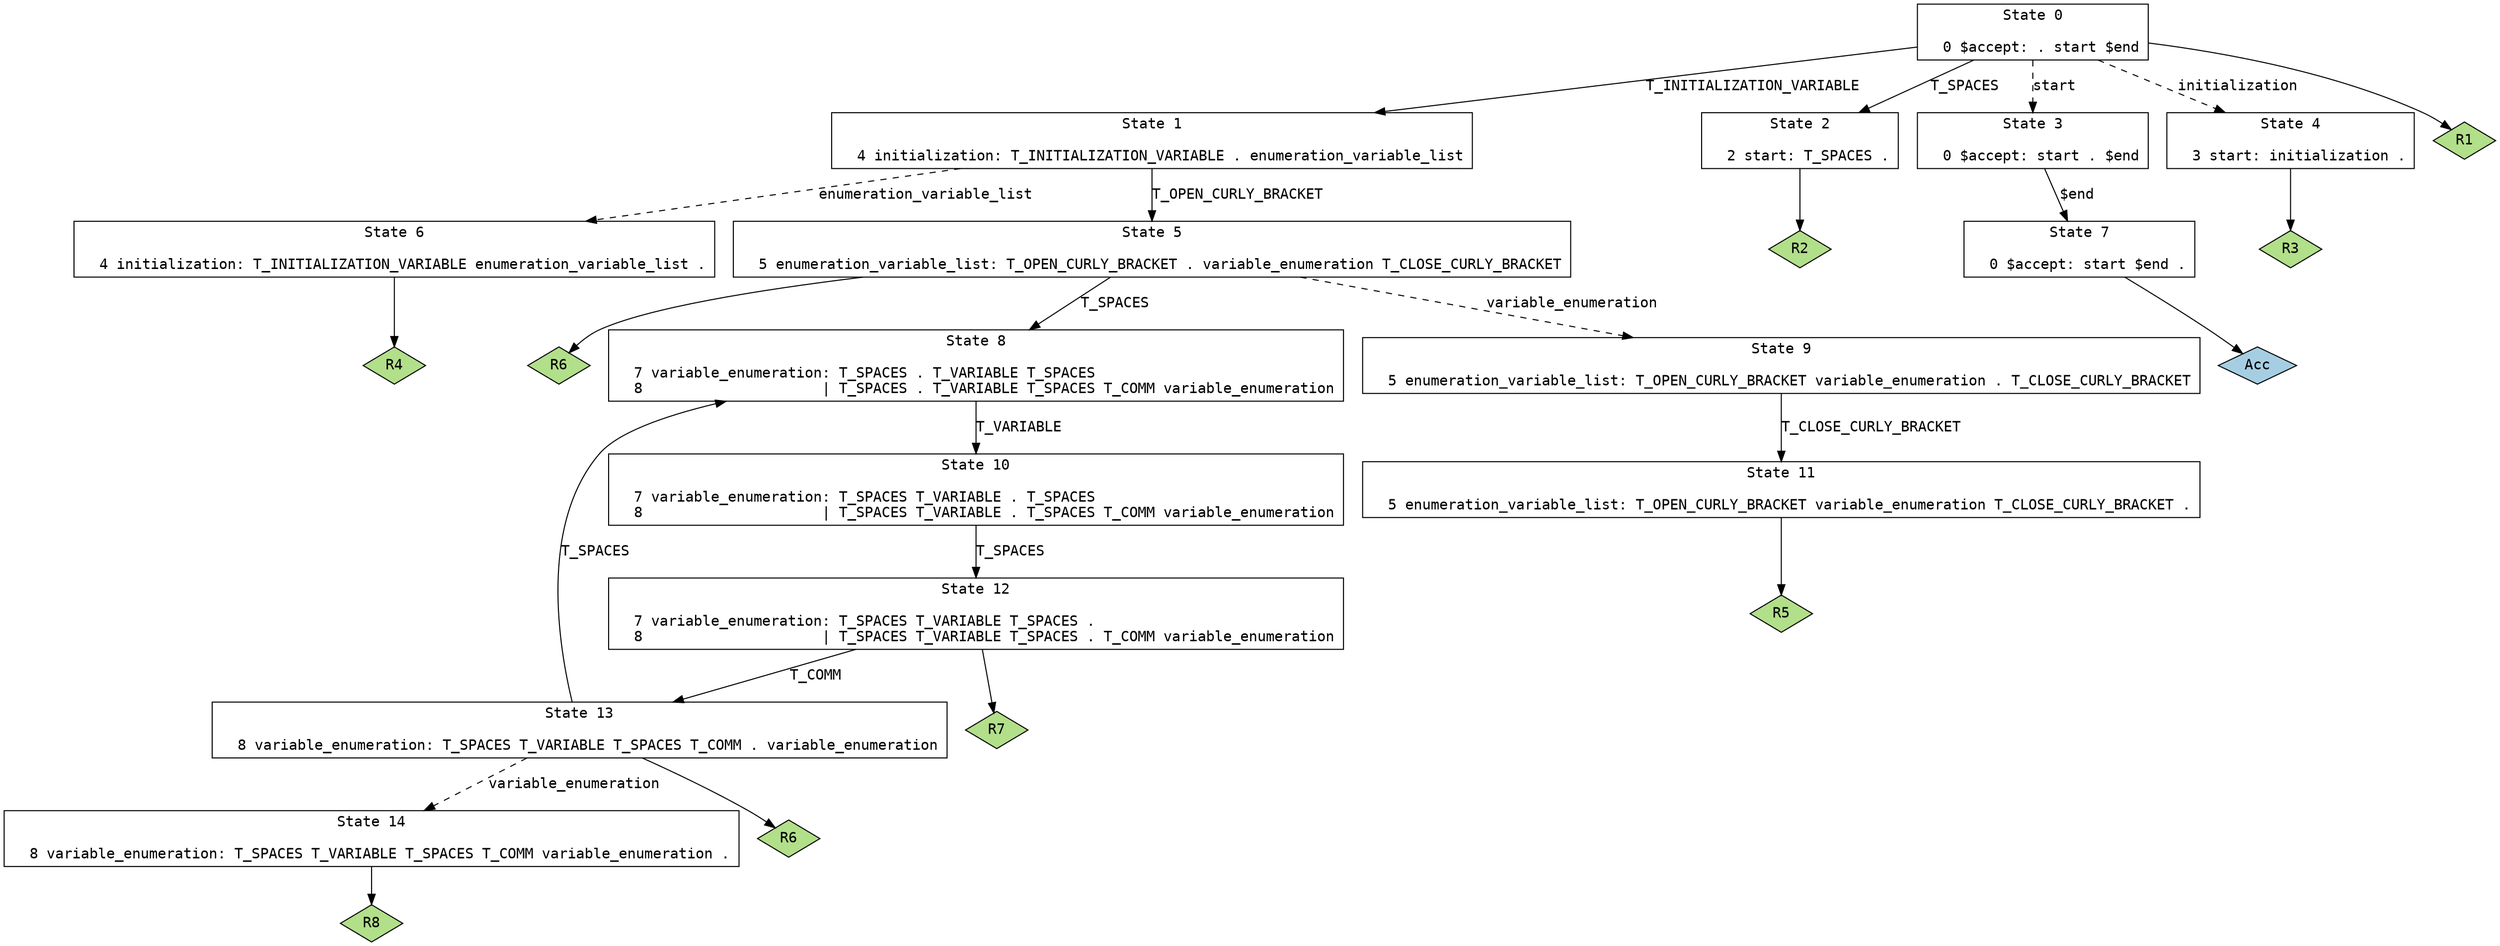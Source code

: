 // Generated by GNU Bison 3.5.1.
// Report bugs to <bug-bison@gnu.org>.
// Home page: <https://www.gnu.org/software/bison/>.

digraph "gram.ypp"
{
  node [fontname = courier, shape = box, colorscheme = paired6]
  edge [fontname = courier]

  0 [label="State 0\n\l  0 $accept: . start $end\l"]
  0 -> 1 [style=solid label="T_INITIALIZATION_VARIABLE"]
  0 -> 2 [style=solid label="T_SPACES"]
  0 -> 3 [style=dashed label="start"]
  0 -> 4 [style=dashed label="initialization"]
  0 -> "0R1" [style=solid]
 "0R1" [label="R1", fillcolor=3, shape=diamond, style=filled]
  1 [label="State 1\n\l  4 initialization: T_INITIALIZATION_VARIABLE . enumeration_variable_list\l"]
  1 -> 5 [style=solid label="T_OPEN_CURLY_BRACKET"]
  1 -> 6 [style=dashed label="enumeration_variable_list"]
  2 [label="State 2\n\l  2 start: T_SPACES .\l"]
  2 -> "2R2" [style=solid]
 "2R2" [label="R2", fillcolor=3, shape=diamond, style=filled]
  3 [label="State 3\n\l  0 $accept: start . $end\l"]
  3 -> 7 [style=solid label="$end"]
  4 [label="State 4\n\l  3 start: initialization .\l"]
  4 -> "4R3" [style=solid]
 "4R3" [label="R3", fillcolor=3, shape=diamond, style=filled]
  5 [label="State 5\n\l  5 enumeration_variable_list: T_OPEN_CURLY_BRACKET . variable_enumeration T_CLOSE_CURLY_BRACKET\l"]
  5 -> 8 [style=solid label="T_SPACES"]
  5 -> 9 [style=dashed label="variable_enumeration"]
  5 -> "5R6" [style=solid]
 "5R6" [label="R6", fillcolor=3, shape=diamond, style=filled]
  6 [label="State 6\n\l  4 initialization: T_INITIALIZATION_VARIABLE enumeration_variable_list .\l"]
  6 -> "6R4" [style=solid]
 "6R4" [label="R4", fillcolor=3, shape=diamond, style=filled]
  7 [label="State 7\n\l  0 $accept: start $end .\l"]
  7 -> "7R0" [style=solid]
 "7R0" [label="Acc", fillcolor=1, shape=diamond, style=filled]
  8 [label="State 8\n\l  7 variable_enumeration: T_SPACES . T_VARIABLE T_SPACES\l  8                     | T_SPACES . T_VARIABLE T_SPACES T_COMM variable_enumeration\l"]
  8 -> 10 [style=solid label="T_VARIABLE"]
  9 [label="State 9\n\l  5 enumeration_variable_list: T_OPEN_CURLY_BRACKET variable_enumeration . T_CLOSE_CURLY_BRACKET\l"]
  9 -> 11 [style=solid label="T_CLOSE_CURLY_BRACKET"]
  10 [label="State 10\n\l  7 variable_enumeration: T_SPACES T_VARIABLE . T_SPACES\l  8                     | T_SPACES T_VARIABLE . T_SPACES T_COMM variable_enumeration\l"]
  10 -> 12 [style=solid label="T_SPACES"]
  11 [label="State 11\n\l  5 enumeration_variable_list: T_OPEN_CURLY_BRACKET variable_enumeration T_CLOSE_CURLY_BRACKET .\l"]
  11 -> "11R5" [style=solid]
 "11R5" [label="R5", fillcolor=3, shape=diamond, style=filled]
  12 [label="State 12\n\l  7 variable_enumeration: T_SPACES T_VARIABLE T_SPACES .\l  8                     | T_SPACES T_VARIABLE T_SPACES . T_COMM variable_enumeration\l"]
  12 -> 13 [style=solid label="T_COMM"]
  12 -> "12R7" [style=solid]
 "12R7" [label="R7", fillcolor=3, shape=diamond, style=filled]
  13 [label="State 13\n\l  8 variable_enumeration: T_SPACES T_VARIABLE T_SPACES T_COMM . variable_enumeration\l"]
  13 -> 8 [style=solid label="T_SPACES"]
  13 -> 14 [style=dashed label="variable_enumeration"]
  13 -> "13R6" [style=solid]
 "13R6" [label="R6", fillcolor=3, shape=diamond, style=filled]
  14 [label="State 14\n\l  8 variable_enumeration: T_SPACES T_VARIABLE T_SPACES T_COMM variable_enumeration .\l"]
  14 -> "14R8" [style=solid]
 "14R8" [label="R8", fillcolor=3, shape=diamond, style=filled]
}
